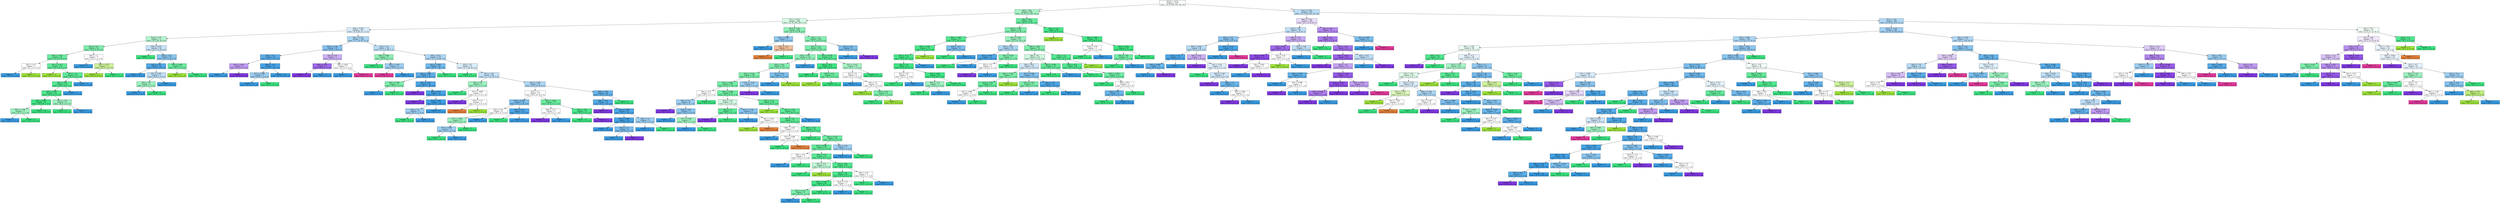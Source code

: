digraph Tree {
node [shape=box, style="filled", color="black"] ;
0 [label="X[10] <= 10.35\nsamples = 1119\nvalue = [8, 36, 468, 446, 145, 16]", fillcolor="#f9fefb"] ;
1 [label="X[6] <= 58.5\nsamples = 604\nvalue = [5, 19, 373, 187, 18, 2]", fillcolor="#a7f3c7"] ;
0 -> 1 [labeldistance=2.5, labelangle=45, headlabel="True"] ;
2 [label="X[1] <= 0.572\nsamples = 386\nvalue = [5, 15, 198, 149, 17, 2]", fillcolor="#d6fae5"] ;
1 -> 2 ;
3 [label="X[9] <= 0.585\nsamples = 217\nvalue = [1, 6, 84, 111, 13, 2]", fillcolor="#d7ebfa"] ;
2 -> 3 ;
4 [label="X[10] <= 9.75\nsamples = 71\nvalue = [0, 5, 42, 24, 0, 0]", fillcolor="#b3f5cf"] ;
3 -> 4 ;
5 [label="X[5] <= 16.0\nsamples = 43\nvalue = [0, 4, 31, 8, 0, 0]", fillcolor="#7deeac"] ;
4 -> 5 ;
6 [label="X[9] <= 0.435\nsamples = 38\nvalue = [0, 2, 30, 6, 0, 0]", fillcolor="#6aeca0"] ;
5 -> 6 ;
7 [label="X[2] <= 0.15\nsamples = 2\nvalue = [0, 1, 0, 1, 0, 0]", fillcolor="#ffffff"] ;
6 -> 7 ;
8 [label="samples = 1\nvalue = [0, 0, 0, 1, 0, 0]", fillcolor="#399de5"] ;
7 -> 8 ;
9 [label="samples = 1\nvalue = [0, 1, 0, 0, 0, 0]", fillcolor="#9de539"] ;
7 -> 9 ;
10 [label="X[1] <= 0.275\nsamples = 36\nvalue = [0, 1, 30, 5, 0, 0]", fillcolor="#5fea99"] ;
6 -> 10 ;
11 [label="samples = 1\nvalue = [0, 1, 0, 0, 0, 0]", fillcolor="#9de539"] ;
10 -> 11 ;
12 [label="X[7] <= 1.0\nsamples = 35\nvalue = [0, 0, 30, 5, 0, 0]", fillcolor="#5ae996"] ;
10 -> 12 ;
13 [label="X[6] <= 55.0\nsamples = 34\nvalue = [0, 0, 30, 4, 0, 0]", fillcolor="#53e892"] ;
12 -> 13 ;
14 [label="X[8] <= 3.365\nsamples = 33\nvalue = [0, 0, 30, 3, 0, 0]", fillcolor="#4de88e"] ;
13 -> 14 ;
15 [label="X[2] <= 0.025\nsamples = 27\nvalue = [0, 0, 26, 1, 0, 0]", fillcolor="#41e686"] ;
14 -> 15 ;
16 [label="X[8] <= 3.345\nsamples = 3\nvalue = [0, 0, 2, 1, 0, 0]", fillcolor="#9cf2c0"] ;
15 -> 16 ;
17 [label="samples = 1\nvalue = [0, 0, 0, 1, 0, 0]", fillcolor="#399de5"] ;
16 -> 17 ;
18 [label="samples = 2\nvalue = [0, 0, 2, 0, 0, 0]", fillcolor="#39e581"] ;
16 -> 18 ;
19 [label="samples = 24\nvalue = [0, 0, 24, 0, 0, 0]", fillcolor="#39e581"] ;
15 -> 19 ;
20 [label="X[3] <= 1.95\nsamples = 6\nvalue = [0, 0, 4, 2, 0, 0]", fillcolor="#9cf2c0"] ;
14 -> 20 ;
21 [label="samples = 4\nvalue = [0, 0, 4, 0, 0, 0]", fillcolor="#39e581"] ;
20 -> 21 ;
22 [label="samples = 2\nvalue = [0, 0, 0, 2, 0, 0]", fillcolor="#399de5"] ;
20 -> 22 ;
23 [label="samples = 1\nvalue = [0, 0, 0, 1, 0, 0]", fillcolor="#399de5"] ;
13 -> 23 ;
24 [label="samples = 1\nvalue = [0, 0, 0, 1, 0, 0]", fillcolor="#399de5"] ;
12 -> 24 ;
25 [label="X[0] <= 7.1\nsamples = 5\nvalue = [0, 2, 1, 2, 0, 0]", fillcolor="#ffffff"] ;
5 -> 25 ;
26 [label="samples = 2\nvalue = [0, 0, 0, 2, 0, 0]", fillcolor="#399de5"] ;
25 -> 26 ;
27 [label="X[9] <= 0.575\nsamples = 3\nvalue = [0, 2, 1, 0, 0, 0]", fillcolor="#cef29c"] ;
25 -> 27 ;
28 [label="samples = 2\nvalue = [0, 2, 0, 0, 0, 0]", fillcolor="#9de539"] ;
27 -> 28 ;
29 [label="samples = 1\nvalue = [0, 0, 1, 0, 0, 0]", fillcolor="#39e581"] ;
27 -> 29 ;
30 [label="X[9] <= 0.475\nsamples = 28\nvalue = [0, 1, 11, 16, 0, 0]", fillcolor="#c5e2f7"] ;
4 -> 30 ;
31 [label="samples = 5\nvalue = [0, 0, 5, 0, 0, 0]", fillcolor="#39e581"] ;
30 -> 31 ;
32 [label="X[5] <= 23.0\nsamples = 23\nvalue = [0, 1, 6, 16, 0, 0]", fillcolor="#8bc5f0"] ;
30 -> 32 ;
33 [label="X[3] <= 2.45\nsamples = 18\nvalue = [0, 0, 2, 16, 0, 0]", fillcolor="#52a9e8"] ;
32 -> 33 ;
34 [label="samples = 13\nvalue = [0, 0, 0, 13, 0, 0]", fillcolor="#399de5"] ;
33 -> 34 ;
35 [label="X[7] <= 0.997\nsamples = 5\nvalue = [0, 0, 2, 3, 0, 0]", fillcolor="#bddef6"] ;
33 -> 35 ;
36 [label="X[5] <= 5.0\nsamples = 3\nvalue = [0, 0, 2, 1, 0, 0]", fillcolor="#9cf2c0"] ;
35 -> 36 ;
37 [label="samples = 1\nvalue = [0, 0, 0, 1, 0, 0]", fillcolor="#399de5"] ;
36 -> 37 ;
38 [label="samples = 2\nvalue = [0, 0, 2, 0, 0, 0]", fillcolor="#39e581"] ;
36 -> 38 ;
39 [label="samples = 2\nvalue = [0, 0, 0, 2, 0, 0]", fillcolor="#399de5"] ;
35 -> 39 ;
40 [label="X[4] <= 0.069\nsamples = 5\nvalue = [0, 1, 4, 0, 0, 0]", fillcolor="#6aeca0"] ;
32 -> 40 ;
41 [label="samples = 1\nvalue = [0, 1, 0, 0, 0, 0]", fillcolor="#9de539"] ;
40 -> 41 ;
42 [label="samples = 4\nvalue = [0, 0, 4, 0, 0, 0]", fillcolor="#39e581"] ;
40 -> 42 ;
43 [label="X[1] <= 0.315\nsamples = 146\nvalue = [1, 1, 42, 87, 13, 2]", fillcolor="#a9d5f4"] ;
3 -> 43 ;
44 [label="X[0] <= 11.65\nsamples = 27\nvalue = [0, 0, 1, 19, 6, 1]", fillcolor="#84c2ef"] ;
43 -> 44 ;
45 [label="X[0] <= 7.8\nsamples = 20\nvalue = [0, 0, 1, 17, 2, 0]", fillcolor="#5aade9"] ;
44 -> 45 ;
46 [label="X[4] <= 0.065\nsamples = 3\nvalue = [0, 0, 0, 1, 2, 0]", fillcolor="#c09cf2"] ;
45 -> 46 ;
47 [label="samples = 1\nvalue = [0, 0, 0, 1, 0, 0]", fillcolor="#399de5"] ;
46 -> 47 ;
48 [label="samples = 2\nvalue = [0, 0, 0, 0, 2, 0]", fillcolor="#8139e5"] ;
46 -> 48 ;
49 [label="X[6] <= 17.5\nsamples = 17\nvalue = [0, 0, 1, 16, 0, 0]", fillcolor="#45a3e7"] ;
45 -> 49 ;
50 [label="X[7] <= 0.998\nsamples = 3\nvalue = [0, 0, 1, 2, 0, 0]", fillcolor="#9ccef2"] ;
49 -> 50 ;
51 [label="samples = 2\nvalue = [0, 0, 0, 2, 0, 0]", fillcolor="#399de5"] ;
50 -> 51 ;
52 [label="samples = 1\nvalue = [0, 0, 1, 0, 0, 0]", fillcolor="#39e581"] ;
50 -> 52 ;
53 [label="samples = 14\nvalue = [0, 0, 0, 14, 0, 0]", fillcolor="#399de5"] ;
49 -> 53 ;
54 [label="X[2] <= 0.63\nsamples = 7\nvalue = [0, 0, 0, 2, 4, 1]", fillcolor="#cdb0f5"] ;
44 -> 54 ;
55 [label="X[5] <= 20.0\nsamples = 5\nvalue = [0, 0, 0, 1, 4, 0]", fillcolor="#a06aec"] ;
54 -> 55 ;
56 [label="samples = 4\nvalue = [0, 0, 0, 0, 4, 0]", fillcolor="#8139e5"] ;
55 -> 56 ;
57 [label="samples = 1\nvalue = [0, 0, 0, 1, 0, 0]", fillcolor="#399de5"] ;
55 -> 57 ;
58 [label="X[9] <= 0.805\nsamples = 2\nvalue = [0, 0, 0, 1, 0, 1]", fillcolor="#ffffff"] ;
54 -> 58 ;
59 [label="samples = 1\nvalue = [0, 0, 0, 1, 0, 0]", fillcolor="#399de5"] ;
58 -> 59 ;
60 [label="samples = 1\nvalue = [0, 0, 0, 0, 0, 1]", fillcolor="#e5399d"] ;
58 -> 60 ;
61 [label="X[5] <= 4.5\nsamples = 119\nvalue = [1, 1, 41, 68, 7, 1]", fillcolor="#baddf6"] ;
43 -> 61 ;
62 [label="X[9] <= 0.885\nsamples = 9\nvalue = [0, 0, 6, 2, 0, 1]", fillcolor="#8ef0b7"] ;
61 -> 62 ;
63 [label="samples = 6\nvalue = [0, 0, 6, 0, 0, 0]", fillcolor="#39e581"] ;
62 -> 63 ;
64 [label="X[8] <= 3.265\nsamples = 3\nvalue = [0, 0, 0, 2, 0, 1]", fillcolor="#9ccef2"] ;
62 -> 64 ;
65 [label="samples = 1\nvalue = [0, 0, 0, 0, 0, 1]", fillcolor="#e5399d"] ;
64 -> 65 ;
66 [label="samples = 2\nvalue = [0, 0, 0, 2, 0, 0]", fillcolor="#399de5"] ;
64 -> 66 ;
67 [label="X[6] <= 28.5\nsamples = 110\nvalue = [1, 1, 35, 66, 7, 0]", fillcolor="#add6f4"] ;
61 -> 67 ;
68 [label="X[1] <= 0.555\nsamples = 39\nvalue = [0, 0, 7, 30, 2, 0]", fillcolor="#71b9ec"] ;
67 -> 68 ;
69 [label="X[8] <= 3.055\nsamples = 36\nvalue = [0, 0, 4, 30, 2, 0]", fillcolor="#5eafea"] ;
68 -> 69 ;
70 [label="X[4] <= 0.065\nsamples = 4\nvalue = [0, 0, 3, 1, 0, 0]", fillcolor="#7beeab"] ;
69 -> 70 ;
71 [label="samples = 1\nvalue = [0, 0, 0, 1, 0, 0]", fillcolor="#399de5"] ;
70 -> 71 ;
72 [label="samples = 3\nvalue = [0, 0, 3, 0, 0, 0]", fillcolor="#39e581"] ;
70 -> 72 ;
73 [label="X[4] <= 0.057\nsamples = 32\nvalue = [0, 0, 1, 29, 2, 0]", fillcolor="#4da7e8"] ;
69 -> 73 ;
74 [label="samples = 1\nvalue = [0, 0, 0, 0, 1, 0]", fillcolor="#8139e5"] ;
73 -> 74 ;
75 [label="X[0] <= 6.35\nsamples = 31\nvalue = [0, 0, 1, 29, 1, 0]", fillcolor="#46a4e7"] ;
73 -> 75 ;
76 [label="samples = 1\nvalue = [0, 0, 0, 0, 1, 0]", fillcolor="#8139e5"] ;
75 -> 76 ;
77 [label="X[1] <= 0.38\nsamples = 30\nvalue = [0, 0, 1, 29, 0, 0]", fillcolor="#40a0e6"] ;
75 -> 77 ;
78 [label="X[5] <= 7.5\nsamples = 3\nvalue = [0, 0, 1, 2, 0, 0]", fillcolor="#9ccef2"] ;
77 -> 78 ;
79 [label="samples = 1\nvalue = [0, 0, 1, 0, 0, 0]", fillcolor="#39e581"] ;
78 -> 79 ;
80 [label="samples = 2\nvalue = [0, 0, 0, 2, 0, 0]", fillcolor="#399de5"] ;
78 -> 80 ;
81 [label="samples = 27\nvalue = [0, 0, 0, 27, 0, 0]", fillcolor="#399de5"] ;
77 -> 81 ;
82 [label="samples = 3\nvalue = [0, 0, 3, 0, 0, 0]", fillcolor="#39e581"] ;
68 -> 82 ;
83 [label="X[5] <= 9.5\nsamples = 71\nvalue = [1, 1, 28, 36, 5, 0]", fillcolor="#daedfa"] ;
67 -> 83 ;
84 [label="samples = 5\nvalue = [0, 0, 5, 0, 0, 0]", fillcolor="#39e581"] ;
83 -> 84 ;
85 [label="X[3] <= 1.65\nsamples = 66\nvalue = [1, 1, 23, 36, 5, 0]", fillcolor="#c3e1f7"] ;
83 -> 85 ;
86 [label="X[2] <= 0.4\nsamples = 7\nvalue = [1, 1, 4, 0, 1, 0]", fillcolor="#9cf2c0"] ;
85 -> 86 ;
87 [label="samples = 4\nvalue = [0, 0, 4, 0, 0, 0]", fillcolor="#39e581"] ;
86 -> 87 ;
88 [label="X[7] <= 0.998\nsamples = 3\nvalue = [1, 1, 0, 0, 1, 0]", fillcolor="#ffffff"] ;
86 -> 88 ;
89 [label="samples = 1\nvalue = [0, 0, 0, 0, 1, 0]", fillcolor="#8139e5"] ;
88 -> 89 ;
90 [label="X[0] <= 11.0\nsamples = 2\nvalue = [1, 1, 0, 0, 0, 0]", fillcolor="#ffffff"] ;
88 -> 90 ;
91 [label="samples = 1\nvalue = [1, 0, 0, 0, 0, 0]", fillcolor="#e58139"] ;
90 -> 91 ;
92 [label="samples = 1\nvalue = [0, 1, 0, 0, 0, 0]", fillcolor="#9de539"] ;
90 -> 92 ;
93 [label="X[9] <= 0.675\nsamples = 59\nvalue = [0, 0, 19, 36, 4, 0]", fillcolor="#abd5f4"] ;
85 -> 93 ;
94 [label="X[2] <= 0.3\nsamples = 34\nvalue = [0, 0, 16, 16, 2, 0]", fillcolor="#ffffff"] ;
93 -> 94 ;
95 [label="X[4] <= 0.078\nsamples = 20\nvalue = [0, 0, 5, 15, 0, 0]", fillcolor="#7bbeee"] ;
94 -> 95 ;
96 [label="X[2] <= 0.24\nsamples = 8\nvalue = [0, 0, 4, 4, 0, 0]", fillcolor="#ffffff"] ;
95 -> 96 ;
97 [label="X[7] <= 0.996\nsamples = 6\nvalue = [0, 0, 4, 2, 0, 0]", fillcolor="#9cf2c0"] ;
96 -> 97 ;
98 [label="X[7] <= 0.996\nsamples = 3\nvalue = [0, 0, 1, 2, 0, 0]", fillcolor="#9ccef2"] ;
97 -> 98 ;
99 [label="samples = 1\nvalue = [0, 0, 1, 0, 0, 0]", fillcolor="#39e581"] ;
98 -> 99 ;
100 [label="samples = 2\nvalue = [0, 0, 0, 2, 0, 0]", fillcolor="#399de5"] ;
98 -> 100 ;
101 [label="samples = 3\nvalue = [0, 0, 3, 0, 0, 0]", fillcolor="#39e581"] ;
97 -> 101 ;
102 [label="samples = 2\nvalue = [0, 0, 0, 2, 0, 0]", fillcolor="#399de5"] ;
96 -> 102 ;
103 [label="X[5] <= 11.0\nsamples = 12\nvalue = [0, 0, 1, 11, 0, 0]", fillcolor="#4ba6e7"] ;
95 -> 103 ;
104 [label="samples = 1\nvalue = [0, 0, 1, 0, 0, 0]", fillcolor="#39e581"] ;
103 -> 104 ;
105 [label="samples = 11\nvalue = [0, 0, 0, 11, 0, 0]", fillcolor="#399de5"] ;
103 -> 105 ;
106 [label="X[9] <= 0.605\nsamples = 14\nvalue = [0, 0, 11, 1, 2, 0]", fillcolor="#6beca0"] ;
94 -> 106 ;
107 [label="X[6] <= 51.5\nsamples = 2\nvalue = [0, 0, 0, 1, 1, 0]", fillcolor="#ffffff"] ;
106 -> 107 ;
108 [label="samples = 1\nvalue = [0, 0, 0, 0, 1, 0]", fillcolor="#8139e5"] ;
107 -> 108 ;
109 [label="samples = 1\nvalue = [0, 0, 0, 1, 0, 0]", fillcolor="#399de5"] ;
107 -> 109 ;
110 [label="X[5] <= 30.0\nsamples = 12\nvalue = [0, 0, 11, 0, 1, 0]", fillcolor="#4be78c"] ;
106 -> 110 ;
111 [label="samples = 11\nvalue = [0, 0, 11, 0, 0, 0]", fillcolor="#39e581"] ;
110 -> 111 ;
112 [label="samples = 1\nvalue = [0, 0, 0, 0, 1, 0]", fillcolor="#8139e5"] ;
110 -> 112 ;
113 [label="X[9] <= 1.09\nsamples = 25\nvalue = [0, 0, 3, 20, 2, 0]", fillcolor="#66b3eb"] ;
93 -> 113 ;
114 [label="X[6] <= 30.5\nsamples = 23\nvalue = [0, 0, 1, 20, 2, 0]", fillcolor="#55abe9"] ;
113 -> 114 ;
115 [label="samples = 1\nvalue = [0, 0, 0, 0, 1, 0]", fillcolor="#8139e5"] ;
114 -> 115 ;
116 [label="X[1] <= 0.505\nsamples = 22\nvalue = [0, 0, 1, 20, 1, 0]", fillcolor="#4ca6e7"] ;
114 -> 116 ;
117 [label="X[4] <= 0.095\nsamples = 19\nvalue = [0, 0, 0, 18, 1, 0]", fillcolor="#44a2e6"] ;
116 -> 117 ;
118 [label="samples = 15\nvalue = [0, 0, 0, 15, 0, 0]", fillcolor="#399de5"] ;
117 -> 118 ;
119 [label="X[3] <= 2.3\nsamples = 4\nvalue = [0, 0, 0, 3, 1, 0]", fillcolor="#7bbeee"] ;
117 -> 119 ;
120 [label="samples = 3\nvalue = [0, 0, 0, 3, 0, 0]", fillcolor="#399de5"] ;
119 -> 120 ;
121 [label="samples = 1\nvalue = [0, 0, 0, 0, 1, 0]", fillcolor="#8139e5"] ;
119 -> 121 ;
122 [label="X[8] <= 3.4\nsamples = 3\nvalue = [0, 0, 1, 2, 0, 0]", fillcolor="#9ccef2"] ;
116 -> 122 ;
123 [label="samples = 2\nvalue = [0, 0, 0, 2, 0, 0]", fillcolor="#399de5"] ;
122 -> 123 ;
124 [label="samples = 1\nvalue = [0, 0, 1, 0, 0, 0]", fillcolor="#39e581"] ;
122 -> 124 ;
125 [label="samples = 2\nvalue = [0, 0, 2, 0, 0, 0]", fillcolor="#39e581"] ;
113 -> 125 ;
126 [label="X[10] <= 9.05\nsamples = 169\nvalue = [4, 9, 114, 38, 4, 0]", fillcolor="#8cf0b6"] ;
2 -> 126 ;
127 [label="X[7] <= 0.999\nsamples = 9\nvalue = [2, 0, 1, 6, 0, 0]", fillcolor="#8ec7f0"] ;
126 -> 127 ;
128 [label="samples = 6\nvalue = [0, 0, 0, 6, 0, 0]", fillcolor="#399de5"] ;
127 -> 128 ;
129 [label="X[5] <= 10.5\nsamples = 3\nvalue = [2, 0, 1, 0, 0, 0]", fillcolor="#f2c09c"] ;
127 -> 129 ;
130 [label="samples = 2\nvalue = [2, 0, 0, 0, 0, 0]", fillcolor="#e58139"] ;
129 -> 130 ;
131 [label="samples = 1\nvalue = [0, 0, 1, 0, 0, 0]", fillcolor="#39e581"] ;
129 -> 131 ;
132 [label="X[7] <= 1.0\nsamples = 160\nvalue = [2, 9, 113, 32, 4, 0]", fillcolor="#82efaf"] ;
126 -> 132 ;
133 [label="X[2] <= 0.19\nsamples = 156\nvalue = [2, 9, 113, 29, 3, 0]", fillcolor="#7ceeac"] ;
132 -> 133 ;
134 [label="X[0] <= 9.05\nsamples = 114\nvalue = [2, 5, 77, 27, 3, 0]", fillcolor="#8df0b7"] ;
133 -> 134 ;
135 [label="X[9] <= 0.81\nsamples = 110\nvalue = [2, 5, 77, 23, 3, 0]", fillcolor="#84efb1"] ;
134 -> 135 ;
136 [label="X[4] <= 0.134\nsamples = 106\nvalue = [2, 4, 77, 20, 3, 0]", fillcolor="#7ceeab"] ;
135 -> 136 ;
137 [label="X[1] <= 0.605\nsamples = 103\nvalue = [2, 4, 77, 18, 2, 0]", fillcolor="#76eda8"] ;
136 -> 137 ;
138 [label="X[5] <= 27.0\nsamples = 11\nvalue = [0, 0, 5, 5, 1, 0]", fillcolor="#ffffff"] ;
137 -> 138 ;
139 [label="X[6] <= 21.0\nsamples = 8\nvalue = [0, 0, 2, 5, 1, 0]", fillcolor="#9ccef2"] ;
138 -> 139 ;
140 [label="samples = 1\nvalue = [0, 0, 0, 0, 1, 0]", fillcolor="#8139e5"] ;
139 -> 140 ;
141 [label="X[10] <= 9.95\nsamples = 7\nvalue = [0, 0, 2, 5, 0, 0]", fillcolor="#88c4ef"] ;
139 -> 141 ;
142 [label="samples = 4\nvalue = [0, 0, 0, 4, 0, 0]", fillcolor="#399de5"] ;
141 -> 142 ;
143 [label="X[7] <= 0.995\nsamples = 3\nvalue = [0, 0, 2, 1, 0, 0]", fillcolor="#9cf2c0"] ;
141 -> 143 ;
144 [label="samples = 1\nvalue = [0, 0, 0, 1, 0, 0]", fillcolor="#399de5"] ;
143 -> 144 ;
145 [label="samples = 2\nvalue = [0, 0, 2, 0, 0, 0]", fillcolor="#39e581"] ;
143 -> 145 ;
146 [label="samples = 3\nvalue = [0, 0, 3, 0, 0, 0]", fillcolor="#39e581"] ;
138 -> 146 ;
147 [label="X[4] <= 0.068\nsamples = 92\nvalue = [2, 4, 72, 13, 1, 0]", fillcolor="#6beca1"] ;
137 -> 147 ;
148 [label="X[3] <= 1.95\nsamples = 13\nvalue = [1, 1, 6, 4, 1, 0]", fillcolor="#d3f9e3"] ;
147 -> 148 ;
149 [label="X[3] <= 1.3\nsamples = 7\nvalue = [0, 0, 6, 0, 1, 0]", fillcolor="#5ae996"] ;
148 -> 149 ;
150 [label="samples = 1\nvalue = [0, 0, 0, 0, 1, 0]", fillcolor="#8139e5"] ;
149 -> 150 ;
151 [label="samples = 6\nvalue = [0, 0, 6, 0, 0, 0]", fillcolor="#39e581"] ;
149 -> 151 ;
152 [label="X[1] <= 0.738\nsamples = 6\nvalue = [1, 1, 0, 4, 0, 0]", fillcolor="#88c4ef"] ;
148 -> 152 ;
153 [label="samples = 4\nvalue = [0, 0, 0, 4, 0, 0]", fillcolor="#399de5"] ;
152 -> 153 ;
154 [label="X[2] <= 0.025\nsamples = 2\nvalue = [1, 1, 0, 0, 0, 0]", fillcolor="#ffffff"] ;
152 -> 154 ;
155 [label="samples = 1\nvalue = [0, 1, 0, 0, 0, 0]", fillcolor="#9de539"] ;
154 -> 155 ;
156 [label="samples = 1\nvalue = [1, 0, 0, 0, 0, 0]", fillcolor="#e58139"] ;
154 -> 156 ;
157 [label="X[0] <= 5.75\nsamples = 79\nvalue = [1, 3, 66, 9, 0, 0]", fillcolor="#5eea98"] ;
147 -> 157 ;
158 [label="samples = 1\nvalue = [0, 1, 0, 0, 0, 0]", fillcolor="#9de539"] ;
157 -> 158 ;
159 [label="X[1] <= 1.037\nsamples = 78\nvalue = [1, 2, 66, 9, 0, 0]", fillcolor="#5bea97"] ;
157 -> 159 ;
160 [label="X[5] <= 3.5\nsamples = 77\nvalue = [1, 2, 66, 8, 0, 0]", fillcolor="#59e995"] ;
159 -> 160 ;
161 [label="X[8] <= 3.375\nsamples = 3\nvalue = [1, 0, 1, 1, 0, 0]", fillcolor="#ffffff"] ;
160 -> 161 ;
162 [label="samples = 1\nvalue = [0, 0, 0, 1, 0, 0]", fillcolor="#399de5"] ;
161 -> 162 ;
163 [label="X[7] <= 0.998\nsamples = 2\nvalue = [1, 0, 1, 0, 0, 0]", fillcolor="#ffffff"] ;
161 -> 163 ;
164 [label="samples = 1\nvalue = [0, 0, 1, 0, 0, 0]", fillcolor="#39e581"] ;
163 -> 164 ;
165 [label="samples = 1\nvalue = [1, 0, 0, 0, 0, 0]", fillcolor="#e58139"] ;
163 -> 165 ;
166 [label="X[0] <= 7.35\nsamples = 74\nvalue = [0, 2, 65, 7, 0, 0]", fillcolor="#54e892"] ;
160 -> 166 ;
167 [label="samples = 32\nvalue = [0, 0, 32, 0, 0, 0]", fillcolor="#39e581"] ;
166 -> 167 ;
168 [label="X[2] <= 0.155\nsamples = 42\nvalue = [0, 2, 33, 7, 0, 0]", fillcolor="#6ceca1"] ;
166 -> 168 ;
169 [label="X[1] <= 0.635\nsamples = 39\nvalue = [0, 2, 32, 5, 0, 0]", fillcolor="#62ea9b"] ;
168 -> 169 ;
170 [label="X[6] <= 37.5\nsamples = 4\nvalue = [0, 0, 2, 2, 0, 0]", fillcolor="#ffffff"] ;
169 -> 170 ;
171 [label="samples = 2\nvalue = [0, 0, 0, 2, 0, 0]", fillcolor="#399de5"] ;
170 -> 171 ;
172 [label="samples = 2\nvalue = [0, 0, 2, 0, 0, 0]", fillcolor="#39e581"] ;
170 -> 172 ;
173 [label="X[9] <= 0.47\nsamples = 35\nvalue = [0, 2, 30, 3, 0, 0]", fillcolor="#58e995"] ;
169 -> 173 ;
174 [label="X[1] <= 0.71\nsamples = 5\nvalue = [0, 2, 3, 0, 0, 0]", fillcolor="#bdf6d5"] ;
173 -> 174 ;
175 [label="samples = 3\nvalue = [0, 0, 3, 0, 0, 0]", fillcolor="#39e581"] ;
174 -> 175 ;
176 [label="samples = 2\nvalue = [0, 2, 0, 0, 0, 0]", fillcolor="#9de539"] ;
174 -> 176 ;
177 [label="X[5] <= 20.5\nsamples = 30\nvalue = [0, 0, 27, 3, 0, 0]", fillcolor="#4fe88f"] ;
173 -> 177 ;
178 [label="X[3] <= 4.8\nsamples = 28\nvalue = [0, 0, 26, 2, 0, 0]", fillcolor="#48e78b"] ;
177 -> 178 ;
179 [label="X[8] <= 3.245\nsamples = 26\nvalue = [0, 0, 25, 1, 0, 0]", fillcolor="#41e686"] ;
178 -> 179 ;
180 [label="X[2] <= 0.115\nsamples = 4\nvalue = [0, 0, 3, 1, 0, 0]", fillcolor="#7beeab"] ;
179 -> 180 ;
181 [label="samples = 1\nvalue = [0, 0, 0, 1, 0, 0]", fillcolor="#399de5"] ;
180 -> 181 ;
182 [label="samples = 3\nvalue = [0, 0, 3, 0, 0, 0]", fillcolor="#39e581"] ;
180 -> 182 ;
183 [label="samples = 22\nvalue = [0, 0, 22, 0, 0, 0]", fillcolor="#39e581"] ;
179 -> 183 ;
184 [label="X[10] <= 9.75\nsamples = 2\nvalue = [0, 0, 1, 1, 0, 0]", fillcolor="#ffffff"] ;
178 -> 184 ;
185 [label="samples = 1\nvalue = [0, 0, 0, 1, 0, 0]", fillcolor="#399de5"] ;
184 -> 185 ;
186 [label="samples = 1\nvalue = [0, 0, 1, 0, 0, 0]", fillcolor="#39e581"] ;
184 -> 186 ;
187 [label="X[8] <= 3.29\nsamples = 2\nvalue = [0, 0, 1, 1, 0, 0]", fillcolor="#ffffff"] ;
177 -> 187 ;
188 [label="samples = 1\nvalue = [0, 0, 1, 0, 0, 0]", fillcolor="#39e581"] ;
187 -> 188 ;
189 [label="samples = 1\nvalue = [0, 0, 0, 1, 0, 0]", fillcolor="#399de5"] ;
187 -> 189 ;
190 [label="X[3] <= 2.55\nsamples = 3\nvalue = [0, 0, 1, 2, 0, 0]", fillcolor="#9ccef2"] ;
168 -> 190 ;
191 [label="samples = 2\nvalue = [0, 0, 0, 2, 0, 0]", fillcolor="#399de5"] ;
190 -> 191 ;
192 [label="samples = 1\nvalue = [0, 0, 1, 0, 0, 0]", fillcolor="#39e581"] ;
190 -> 192 ;
193 [label="samples = 1\nvalue = [0, 0, 0, 1, 0, 0]", fillcolor="#399de5"] ;
159 -> 193 ;
194 [label="X[10] <= 10.25\nsamples = 3\nvalue = [0, 0, 0, 2, 1, 0]", fillcolor="#9ccef2"] ;
136 -> 194 ;
195 [label="samples = 1\nvalue = [0, 0, 0, 0, 1, 0]", fillcolor="#8139e5"] ;
194 -> 195 ;
196 [label="samples = 2\nvalue = [0, 0, 0, 2, 0, 0]", fillcolor="#399de5"] ;
194 -> 196 ;
197 [label="X[1] <= 0.67\nsamples = 4\nvalue = [0, 1, 0, 3, 0, 0]", fillcolor="#7bbeee"] ;
135 -> 197 ;
198 [label="samples = 3\nvalue = [0, 0, 0, 3, 0, 0]", fillcolor="#399de5"] ;
197 -> 198 ;
199 [label="samples = 1\nvalue = [0, 1, 0, 0, 0, 0]", fillcolor="#9de539"] ;
197 -> 199 ;
200 [label="samples = 4\nvalue = [0, 0, 0, 4, 0, 0]", fillcolor="#399de5"] ;
134 -> 200 ;
201 [label="X[2] <= 0.295\nsamples = 42\nvalue = [0, 4, 36, 2, 0, 0]", fillcolor="#58e995"] ;
133 -> 201 ;
202 [label="X[6] <= 42.5\nsamples = 30\nvalue = [0, 1, 29, 0, 0, 0]", fillcolor="#40e685"] ;
201 -> 202 ;
203 [label="samples = 25\nvalue = [0, 0, 25, 0, 0, 0]", fillcolor="#39e581"] ;
202 -> 203 ;
204 [label="X[6] <= 43.5\nsamples = 5\nvalue = [0, 1, 4, 0, 0, 0]", fillcolor="#6aeca0"] ;
202 -> 204 ;
205 [label="samples = 1\nvalue = [0, 1, 0, 0, 0, 0]", fillcolor="#9de539"] ;
204 -> 205 ;
206 [label="samples = 4\nvalue = [0, 0, 4, 0, 0, 0]", fillcolor="#39e581"] ;
204 -> 206 ;
207 [label="X[1] <= 0.632\nsamples = 12\nvalue = [0, 3, 7, 2, 0, 0]", fillcolor="#a7f3c7"] ;
201 -> 207 ;
208 [label="X[3] <= 2.0\nsamples = 8\nvalue = [0, 3, 3, 2, 0, 0]", fillcolor="#ffffff"] ;
207 -> 208 ;
209 [label="samples = 2\nvalue = [0, 0, 0, 2, 0, 0]", fillcolor="#399de5"] ;
208 -> 209 ;
210 [label="X[3] <= 2.2\nsamples = 6\nvalue = [0, 3, 3, 0, 0, 0]", fillcolor="#ffffff"] ;
208 -> 210 ;
211 [label="samples = 2\nvalue = [0, 2, 0, 0, 0, 0]", fillcolor="#9de539"] ;
210 -> 211 ;
212 [label="X[3] <= 2.65\nsamples = 4\nvalue = [0, 1, 3, 0, 0, 0]", fillcolor="#7beeab"] ;
210 -> 212 ;
213 [label="samples = 3\nvalue = [0, 0, 3, 0, 0, 0]", fillcolor="#39e581"] ;
212 -> 213 ;
214 [label="samples = 1\nvalue = [0, 1, 0, 0, 0, 0]", fillcolor="#9de539"] ;
212 -> 214 ;
215 [label="samples = 4\nvalue = [0, 0, 4, 0, 0, 0]", fillcolor="#39e581"] ;
207 -> 215 ;
216 [label="X[3] <= 4.25\nsamples = 4\nvalue = [0, 0, 0, 3, 1, 0]", fillcolor="#7bbeee"] ;
132 -> 216 ;
217 [label="samples = 3\nvalue = [0, 0, 0, 3, 0, 0]", fillcolor="#399de5"] ;
216 -> 217 ;
218 [label="samples = 1\nvalue = [0, 0, 0, 0, 1, 0]", fillcolor="#8139e5"] ;
216 -> 218 ;
219 [label="X[6] <= 98.5\nsamples = 218\nvalue = [0, 4, 175, 38, 1, 0]", fillcolor="#68eb9f"] ;
1 -> 219 ;
220 [label="X[10] <= 9.45\nsamples = 150\nvalue = [0, 3, 111, 35, 1, 0]", fillcolor="#7ceeac"] ;
219 -> 220 ;
221 [label="X[8] <= 3.495\nsamples = 57\nvalue = [0, 1, 50, 6, 0, 0]", fillcolor="#54e992"] ;
220 -> 221 ;
222 [label="X[9] <= 1.655\nsamples = 53\nvalue = [0, 1, 49, 3, 0, 0]", fillcolor="#49e78b"] ;
221 -> 222 ;
223 [label="X[5] <= 51.5\nsamples = 52\nvalue = [0, 0, 49, 3, 0, 0]", fillcolor="#45e789"] ;
222 -> 223 ;
224 [label="X[5] <= 7.0\nsamples = 51\nvalue = [0, 0, 49, 2, 0, 0]", fillcolor="#41e686"] ;
223 -> 224 ;
225 [label="X[3] <= 1.85\nsamples = 2\nvalue = [0, 0, 1, 1, 0, 0]", fillcolor="#ffffff"] ;
224 -> 225 ;
226 [label="samples = 1\nvalue = [0, 0, 1, 0, 0, 0]", fillcolor="#39e581"] ;
225 -> 226 ;
227 [label="samples = 1\nvalue = [0, 0, 0, 1, 0, 0]", fillcolor="#399de5"] ;
225 -> 227 ;
228 [label="X[2] <= 0.09\nsamples = 49\nvalue = [0, 0, 48, 1, 0, 0]", fillcolor="#3de684"] ;
224 -> 228 ;
229 [label="X[6] <= 77.0\nsamples = 3\nvalue = [0, 0, 2, 1, 0, 0]", fillcolor="#9cf2c0"] ;
228 -> 229 ;
230 [label="samples = 2\nvalue = [0, 0, 2, 0, 0, 0]", fillcolor="#39e581"] ;
229 -> 230 ;
231 [label="samples = 1\nvalue = [0, 0, 0, 1, 0, 0]", fillcolor="#399de5"] ;
229 -> 231 ;
232 [label="samples = 46\nvalue = [0, 0, 46, 0, 0, 0]", fillcolor="#39e581"] ;
228 -> 232 ;
233 [label="samples = 1\nvalue = [0, 0, 0, 1, 0, 0]", fillcolor="#399de5"] ;
223 -> 233 ;
234 [label="samples = 1\nvalue = [0, 1, 0, 0, 0, 0]", fillcolor="#9de539"] ;
222 -> 234 ;
235 [label="X[5] <= 13.5\nsamples = 4\nvalue = [0, 0, 1, 3, 0, 0]", fillcolor="#7bbeee"] ;
221 -> 235 ;
236 [label="samples = 1\nvalue = [0, 0, 1, 0, 0, 0]", fillcolor="#39e581"] ;
235 -> 236 ;
237 [label="samples = 3\nvalue = [0, 0, 0, 3, 0, 0]", fillcolor="#399de5"] ;
235 -> 237 ;
238 [label="X[1] <= 0.385\nsamples = 93\nvalue = [0, 2, 61, 29, 1, 0]", fillcolor="#9cf2c0"] ;
220 -> 238 ;
239 [label="X[0] <= 8.45\nsamples = 18\nvalue = [0, 0, 6, 11, 1, 0]", fillcolor="#acd6f4"] ;
238 -> 239 ;
240 [label="X[4] <= 0.067\nsamples = 11\nvalue = [0, 0, 1, 10, 0, 0]", fillcolor="#4da7e8"] ;
239 -> 240 ;
241 [label="samples = 1\nvalue = [0, 0, 1, 0, 0, 0]", fillcolor="#39e581"] ;
240 -> 241 ;
242 [label="samples = 10\nvalue = [0, 0, 0, 10, 0, 0]", fillcolor="#399de5"] ;
240 -> 242 ;
243 [label="X[4] <= 0.079\nsamples = 7\nvalue = [0, 0, 5, 1, 1, 0]", fillcolor="#7beeab"] ;
239 -> 243 ;
244 [label="X[3] <= 2.6\nsamples = 2\nvalue = [0, 0, 0, 1, 1, 0]", fillcolor="#ffffff"] ;
243 -> 244 ;
245 [label="samples = 1\nvalue = [0, 0, 0, 0, 1, 0]", fillcolor="#8139e5"] ;
244 -> 245 ;
246 [label="samples = 1\nvalue = [0, 0, 0, 1, 0, 0]", fillcolor="#399de5"] ;
244 -> 246 ;
247 [label="samples = 5\nvalue = [0, 0, 5, 0, 0, 0]", fillcolor="#39e581"] ;
243 -> 247 ;
248 [label="X[8] <= 3.295\nsamples = 75\nvalue = [0, 2, 55, 18, 0, 0]", fillcolor="#7eeead"] ;
238 -> 248 ;
249 [label="X[0] <= 9.0\nsamples = 34\nvalue = [0, 1, 19, 14, 0, 0]", fillcolor="#cef8e0"] ;
248 -> 249 ;
250 [label="X[6] <= 66.5\nsamples = 22\nvalue = [0, 1, 9, 12, 0, 0]", fillcolor="#d1e8f9"] ;
249 -> 250 ;
251 [label="X[8] <= 3.285\nsamples = 7\nvalue = [0, 1, 5, 1, 0, 0]", fillcolor="#7beeab"] ;
250 -> 251 ;
252 [label="X[10] <= 9.55\nsamples = 6\nvalue = [0, 0, 5, 1, 0, 0]", fillcolor="#61ea9a"] ;
251 -> 252 ;
253 [label="X[7] <= 0.996\nsamples = 2\nvalue = [0, 0, 1, 1, 0, 0]", fillcolor="#ffffff"] ;
252 -> 253 ;
254 [label="samples = 1\nvalue = [0, 0, 0, 1, 0, 0]", fillcolor="#399de5"] ;
253 -> 254 ;
255 [label="samples = 1\nvalue = [0, 0, 1, 0, 0, 0]", fillcolor="#39e581"] ;
253 -> 255 ;
256 [label="samples = 4\nvalue = [0, 0, 4, 0, 0, 0]", fillcolor="#39e581"] ;
252 -> 256 ;
257 [label="samples = 1\nvalue = [0, 1, 0, 0, 0, 0]", fillcolor="#9de539"] ;
251 -> 257 ;
258 [label="X[7] <= 0.996\nsamples = 15\nvalue = [0, 0, 4, 11, 0, 0]", fillcolor="#81c1ee"] ;
250 -> 258 ;
259 [label="X[4] <= 0.105\nsamples = 4\nvalue = [0, 0, 3, 1, 0, 0]", fillcolor="#7beeab"] ;
258 -> 259 ;
260 [label="samples = 3\nvalue = [0, 0, 3, 0, 0, 0]", fillcolor="#39e581"] ;
259 -> 260 ;
261 [label="samples = 1\nvalue = [0, 0, 0, 1, 0, 0]", fillcolor="#399de5"] ;
259 -> 261 ;
262 [label="X[2] <= 0.18\nsamples = 11\nvalue = [0, 0, 1, 10, 0, 0]", fillcolor="#4da7e8"] ;
258 -> 262 ;
263 [label="samples = 1\nvalue = [0, 0, 1, 0, 0, 0]", fillcolor="#39e581"] ;
262 -> 263 ;
264 [label="samples = 10\nvalue = [0, 0, 0, 10, 0, 0]", fillcolor="#399de5"] ;
262 -> 264 ;
265 [label="X[2] <= 0.395\nsamples = 12\nvalue = [0, 0, 10, 2, 0, 0]", fillcolor="#61ea9a"] ;
249 -> 265 ;
266 [label="samples = 10\nvalue = [0, 0, 10, 0, 0, 0]", fillcolor="#39e581"] ;
265 -> 266 ;
267 [label="samples = 2\nvalue = [0, 0, 0, 2, 0, 0]", fillcolor="#399de5"] ;
265 -> 267 ;
268 [label="X[7] <= 1.0\nsamples = 41\nvalue = [0, 1, 36, 4, 0, 0]", fillcolor="#54e992"] ;
248 -> 268 ;
269 [label="X[6] <= 85.5\nsamples = 40\nvalue = [0, 0, 36, 4, 0, 0]", fillcolor="#4fe88f"] ;
268 -> 269 ;
270 [label="samples = 21\nvalue = [0, 0, 21, 0, 0, 0]", fillcolor="#39e581"] ;
269 -> 270 ;
271 [label="X[9] <= 0.575\nsamples = 19\nvalue = [0, 0, 15, 4, 0, 0]", fillcolor="#6eeca3"] ;
269 -> 271 ;
272 [label="samples = 11\nvalue = [0, 0, 11, 0, 0, 0]", fillcolor="#39e581"] ;
271 -> 272 ;
273 [label="X[6] <= 90.0\nsamples = 8\nvalue = [0, 0, 4, 4, 0, 0]", fillcolor="#ffffff"] ;
271 -> 273 ;
274 [label="X[5] <= 13.0\nsamples = 5\nvalue = [0, 0, 1, 4, 0, 0]", fillcolor="#6ab6ec"] ;
273 -> 274 ;
275 [label="samples = 1\nvalue = [0, 0, 1, 0, 0, 0]", fillcolor="#39e581"] ;
274 -> 275 ;
276 [label="samples = 4\nvalue = [0, 0, 0, 4, 0, 0]", fillcolor="#399de5"] ;
274 -> 276 ;
277 [label="samples = 3\nvalue = [0, 0, 3, 0, 0, 0]", fillcolor="#39e581"] ;
273 -> 277 ;
278 [label="samples = 1\nvalue = [0, 1, 0, 0, 0, 0]", fillcolor="#9de539"] ;
268 -> 278 ;
279 [label="X[3] <= 1.55\nsamples = 68\nvalue = [0, 1, 64, 3, 0, 0]", fillcolor="#45e789"] ;
219 -> 279 ;
280 [label="samples = 1\nvalue = [0, 1, 0, 0, 0, 0]", fillcolor="#9de539"] ;
279 -> 280 ;
281 [label="X[8] <= 2.935\nsamples = 67\nvalue = [0, 0, 64, 3, 0, 0]", fillcolor="#42e687"] ;
279 -> 281 ;
282 [label="X[10] <= 9.85\nsamples = 2\nvalue = [0, 0, 1, 1, 0, 0]", fillcolor="#ffffff"] ;
281 -> 282 ;
283 [label="samples = 1\nvalue = [0, 0, 1, 0, 0, 0]", fillcolor="#39e581"] ;
282 -> 283 ;
284 [label="samples = 1\nvalue = [0, 0, 0, 1, 0, 0]", fillcolor="#399de5"] ;
282 -> 284 ;
285 [label="X[4] <= 0.072\nsamples = 65\nvalue = [0, 0, 63, 2, 0, 0]", fillcolor="#3fe685"] ;
281 -> 285 ;
286 [label="X[0] <= 7.85\nsamples = 9\nvalue = [0, 0, 7, 2, 0, 0]", fillcolor="#72eca5"] ;
285 -> 286 ;
287 [label="samples = 7\nvalue = [0, 0, 7, 0, 0, 0]", fillcolor="#39e581"] ;
286 -> 287 ;
288 [label="samples = 2\nvalue = [0, 0, 0, 2, 0, 0]", fillcolor="#399de5"] ;
286 -> 288 ;
289 [label="samples = 56\nvalue = [0, 0, 56, 0, 0, 0]", fillcolor="#39e581"] ;
285 -> 289 ;
290 [label="X[1] <= 0.335\nsamples = 515\nvalue = [3, 17, 95, 259, 127, 14]", fillcolor="#bcdef6"] ;
0 -> 290 [labeldistance=2.5, labelangle=-45, headlabel="False"] ;
291 [label="X[9] <= 0.735\nsamples = 109\nvalue = [0, 1, 6, 44, 55, 3]", fillcolor="#eaddfb"] ;
290 -> 291 ;
292 [label="X[3] <= 2.35\nsamples = 58\nvalue = [0, 1, 4, 32, 20, 1]", fillcolor="#c0e0f7"] ;
291 -> 292 ;
293 [label="X[5] <= 17.5\nsamples = 39\nvalue = [0, 0, 2, 27, 9, 1]", fillcolor="#88c4ef"] ;
292 -> 293 ;
294 [label="X[9] <= 0.565\nsamples = 26\nvalue = [0, 0, 2, 15, 9, 0]", fillcolor="#b9dcf6"] ;
293 -> 294 ;
295 [label="X[3] <= 1.75\nsamples = 12\nvalue = [0, 0, 0, 11, 1, 0]", fillcolor="#4ba6e7"] ;
294 -> 295 ;
296 [label="X[4] <= 0.065\nsamples = 5\nvalue = [0, 0, 0, 4, 1, 0]", fillcolor="#6ab6ec"] ;
295 -> 296 ;
297 [label="samples = 4\nvalue = [0, 0, 0, 4, 0, 0]", fillcolor="#399de5"] ;
296 -> 297 ;
298 [label="samples = 1\nvalue = [0, 0, 0, 0, 1, 0]", fillcolor="#8139e5"] ;
296 -> 298 ;
299 [label="samples = 7\nvalue = [0, 0, 0, 7, 0, 0]", fillcolor="#399de5"] ;
295 -> 299 ;
300 [label="X[9] <= 0.65\nsamples = 14\nvalue = [0, 0, 2, 4, 8, 0]", fillcolor="#cdb0f5"] ;
294 -> 300 ;
301 [label="samples = 5\nvalue = [0, 0, 0, 0, 5, 0]", fillcolor="#8139e5"] ;
300 -> 301 ;
302 [label="X[1] <= 0.24\nsamples = 9\nvalue = [0, 0, 2, 4, 3, 0]", fillcolor="#deeffb"] ;
300 -> 302 ;
303 [label="samples = 2\nvalue = [0, 0, 2, 0, 0, 0]", fillcolor="#39e581"] ;
302 -> 303 ;
304 [label="X[8] <= 3.185\nsamples = 7\nvalue = [0, 0, 0, 4, 3, 0]", fillcolor="#cee6f8"] ;
302 -> 304 ;
305 [label="samples = 2\nvalue = [0, 0, 0, 0, 2, 0]", fillcolor="#8139e5"] ;
304 -> 305 ;
306 [label="X[8] <= 3.3\nsamples = 5\nvalue = [0, 0, 0, 4, 1, 0]", fillcolor="#6ab6ec"] ;
304 -> 306 ;
307 [label="samples = 3\nvalue = [0, 0, 0, 3, 0, 0]", fillcolor="#399de5"] ;
306 -> 307 ;
308 [label="X[4] <= 0.066\nsamples = 2\nvalue = [0, 0, 0, 1, 1, 0]", fillcolor="#ffffff"] ;
306 -> 308 ;
309 [label="samples = 1\nvalue = [0, 0, 0, 0, 1, 0]", fillcolor="#8139e5"] ;
308 -> 309 ;
310 [label="samples = 1\nvalue = [0, 0, 0, 1, 0, 0]", fillcolor="#399de5"] ;
308 -> 310 ;
311 [label="X[5] <= 41.25\nsamples = 13\nvalue = [0, 0, 0, 12, 0, 1]", fillcolor="#49a5e7"] ;
293 -> 311 ;
312 [label="samples = 12\nvalue = [0, 0, 0, 12, 0, 0]", fillcolor="#399de5"] ;
311 -> 312 ;
313 [label="samples = 1\nvalue = [0, 0, 0, 0, 0, 1]", fillcolor="#e5399d"] ;
311 -> 313 ;
314 [label="X[8] <= 3.34\nsamples = 19\nvalue = [0, 1, 2, 5, 11, 0]", fillcolor="#c9aaf4"] ;
292 -> 314 ;
315 [label="X[3] <= 8.65\nsamples = 14\nvalue = [0, 1, 0, 2, 11, 0]", fillcolor="#a06bec"] ;
314 -> 315 ;
316 [label="X[7] <= 0.997\nsamples = 12\nvalue = [0, 0, 0, 1, 11, 0]", fillcolor="#8c4be7"] ;
315 -> 316 ;
317 [label="samples = 10\nvalue = [0, 0, 0, 0, 10, 0]", fillcolor="#8139e5"] ;
316 -> 317 ;
318 [label="X[4] <= 0.082\nsamples = 2\nvalue = [0, 0, 0, 1, 1, 0]", fillcolor="#ffffff"] ;
316 -> 318 ;
319 [label="samples = 1\nvalue = [0, 0, 0, 1, 0, 0]", fillcolor="#399de5"] ;
318 -> 319 ;
320 [label="samples = 1\nvalue = [0, 0, 0, 0, 1, 0]", fillcolor="#8139e5"] ;
318 -> 320 ;
321 [label="X[2] <= 0.39\nsamples = 2\nvalue = [0, 1, 0, 1, 0, 0]", fillcolor="#ffffff"] ;
315 -> 321 ;
322 [label="samples = 1\nvalue = [0, 1, 0, 0, 0, 0]", fillcolor="#9de539"] ;
321 -> 322 ;
323 [label="samples = 1\nvalue = [0, 0, 0, 1, 0, 0]", fillcolor="#399de5"] ;
321 -> 323 ;
324 [label="X[0] <= 7.65\nsamples = 5\nvalue = [0, 0, 2, 3, 0, 0]", fillcolor="#bddef6"] ;
314 -> 324 ;
325 [label="samples = 3\nvalue = [0, 0, 0, 3, 0, 0]", fillcolor="#399de5"] ;
324 -> 325 ;
326 [label="samples = 2\nvalue = [0, 0, 2, 0, 0, 0]", fillcolor="#39e581"] ;
324 -> 326 ;
327 [label="X[3] <= 2.95\nsamples = 51\nvalue = [0, 0, 2, 12, 35, 2]", fillcolor="#b58af0"] ;
291 -> 327 ;
328 [label="X[0] <= 6.4\nsamples = 47\nvalue = [0, 0, 2, 9, 35, 1]", fillcolor="#a978ed"] ;
327 -> 328 ;
329 [label="samples = 2\nvalue = [0, 0, 2, 0, 0, 0]", fillcolor="#39e581"] ;
328 -> 329 ;
330 [label="X[6] <= 50.0\nsamples = 45\nvalue = [0, 0, 0, 9, 35, 1]", fillcolor="#a470ec"] ;
328 -> 330 ;
331 [label="X[2] <= 0.455\nsamples = 40\nvalue = [0, 0, 0, 6, 33, 1]", fillcolor="#9b62ea"] ;
330 -> 331 ;
332 [label="samples = 21\nvalue = [0, 0, 0, 0, 21, 0]", fillcolor="#8139e5"] ;
331 -> 332 ;
333 [label="X[3] <= 2.0\nsamples = 19\nvalue = [0, 0, 0, 6, 12, 1]", fillcolor="#c5a4f3"] ;
331 -> 333 ;
334 [label="X[9] <= 0.945\nsamples = 6\nvalue = [0, 0, 0, 5, 1, 0]", fillcolor="#61b1ea"] ;
333 -> 334 ;
335 [label="samples = 4\nvalue = [0, 0, 0, 4, 0, 0]", fillcolor="#399de5"] ;
334 -> 335 ;
336 [label="X[7] <= 0.998\nsamples = 2\nvalue = [0, 0, 0, 1, 1, 0]", fillcolor="#ffffff"] ;
334 -> 336 ;
337 [label="samples = 1\nvalue = [0, 0, 0, 0, 1, 0]", fillcolor="#8139e5"] ;
336 -> 337 ;
338 [label="samples = 1\nvalue = [0, 0, 0, 1, 0, 0]", fillcolor="#399de5"] ;
336 -> 338 ;
339 [label="X[10] <= 11.45\nsamples = 13\nvalue = [0, 0, 0, 1, 11, 1]", fillcolor="#965ae9"] ;
333 -> 339 ;
340 [label="X[10] <= 10.75\nsamples = 10\nvalue = [0, 0, 0, 1, 9, 0]", fillcolor="#8f4fe8"] ;
339 -> 340 ;
341 [label="X[7] <= 0.999\nsamples = 4\nvalue = [0, 0, 0, 1, 3, 0]", fillcolor="#ab7bee"] ;
340 -> 341 ;
342 [label="samples = 3\nvalue = [0, 0, 0, 0, 3, 0]", fillcolor="#8139e5"] ;
341 -> 342 ;
343 [label="samples = 1\nvalue = [0, 0, 0, 1, 0, 0]", fillcolor="#399de5"] ;
341 -> 343 ;
344 [label="samples = 6\nvalue = [0, 0, 0, 0, 6, 0]", fillcolor="#8139e5"] ;
340 -> 344 ;
345 [label="X[2] <= 0.545\nsamples = 3\nvalue = [0, 0, 0, 0, 2, 1]", fillcolor="#c09cf2"] ;
339 -> 345 ;
346 [label="samples = 2\nvalue = [0, 0, 0, 0, 2, 0]", fillcolor="#8139e5"] ;
345 -> 346 ;
347 [label="samples = 1\nvalue = [0, 0, 0, 0, 0, 1]", fillcolor="#e5399d"] ;
345 -> 347 ;
348 [label="X[5] <= 34.5\nsamples = 5\nvalue = [0, 0, 0, 3, 2, 0]", fillcolor="#bddef6"] ;
330 -> 348 ;
349 [label="samples = 3\nvalue = [0, 0, 0, 3, 0, 0]", fillcolor="#399de5"] ;
348 -> 349 ;
350 [label="samples = 2\nvalue = [0, 0, 0, 0, 2, 0]", fillcolor="#8139e5"] ;
348 -> 350 ;
351 [label="X[7] <= 0.998\nsamples = 4\nvalue = [0, 0, 0, 3, 0, 1]", fillcolor="#7bbeee"] ;
327 -> 351 ;
352 [label="samples = 3\nvalue = [0, 0, 0, 3, 0, 0]", fillcolor="#399de5"] ;
351 -> 352 ;
353 [label="samples = 1\nvalue = [0, 0, 0, 0, 0, 1]", fillcolor="#e5399d"] ;
351 -> 353 ;
354 [label="X[3] <= 3.35\nsamples = 406\nvalue = [3, 16, 89, 215, 72, 11]", fillcolor="#b0d8f5"] ;
290 -> 354 ;
355 [label="X[10] <= 11.45\nsamples = 349\nvalue = [1, 10, 70, 203, 56, 9]", fillcolor="#a1d0f3"] ;
354 -> 355 ;
356 [label="X[9] <= 0.585\nsamples = 236\nvalue = [1, 9, 63, 137, 22, 4]", fillcolor="#aad5f4"] ;
355 -> 356 ;
357 [label="X[8] <= 3.205\nsamples = 68\nvalue = [1, 6, 31, 27, 3, 0]", fillcolor="#ecfcf3"] ;
356 -> 357 ;
358 [label="X[6] <= 9.0\nsamples = 10\nvalue = [0, 0, 9, 0, 1, 0]", fillcolor="#4fe88f"] ;
357 -> 358 ;
359 [label="samples = 1\nvalue = [0, 0, 0, 0, 1, 0]", fillcolor="#8139e5"] ;
358 -> 359 ;
360 [label="samples = 9\nvalue = [0, 0, 9, 0, 0, 0]", fillcolor="#39e581"] ;
358 -> 360 ;
361 [label="X[5] <= 11.5\nsamples = 58\nvalue = [1, 6, 22, 27, 2, 0]", fillcolor="#e4f1fb"] ;
357 -> 361 ;
362 [label="X[3] <= 2.35\nsamples = 26\nvalue = [1, 3, 15, 6, 1, 0]", fillcolor="#a6f3c6"] ;
361 -> 362 ;
363 [label="X[0] <= 6.55\nsamples = 18\nvalue = [1, 2, 8, 6, 1, 0]", fillcolor="#defbea"] ;
362 -> 363 ;
364 [label="samples = 4\nvalue = [0, 0, 4, 0, 0, 0]", fillcolor="#39e581"] ;
363 -> 364 ;
365 [label="X[2] <= 0.025\nsamples = 14\nvalue = [1, 2, 4, 6, 1, 0]", fillcolor="#d7ebfa"] ;
363 -> 365 ;
366 [label="X[4] <= 0.076\nsamples = 4\nvalue = [1, 2, 1, 0, 0, 0]", fillcolor="#def6bd"] ;
365 -> 366 ;
367 [label="samples = 2\nvalue = [0, 2, 0, 0, 0, 0]", fillcolor="#9de539"] ;
366 -> 367 ;
368 [label="X[1] <= 1.455\nsamples = 2\nvalue = [1, 0, 1, 0, 0, 0]", fillcolor="#ffffff"] ;
366 -> 368 ;
369 [label="samples = 1\nvalue = [0, 0, 1, 0, 0, 0]", fillcolor="#39e581"] ;
368 -> 369 ;
370 [label="samples = 1\nvalue = [1, 0, 0, 0, 0, 0]", fillcolor="#e58139"] ;
368 -> 370 ;
371 [label="X[9] <= 0.545\nsamples = 10\nvalue = [0, 0, 3, 6, 1, 0]", fillcolor="#aad5f4"] ;
365 -> 371 ;
372 [label="X[2] <= 0.225\nsamples = 2\nvalue = [0, 0, 1, 0, 1, 0]", fillcolor="#ffffff"] ;
371 -> 372 ;
373 [label="samples = 1\nvalue = [0, 0, 1, 0, 0, 0]", fillcolor="#39e581"] ;
372 -> 373 ;
374 [label="samples = 1\nvalue = [0, 0, 0, 0, 1, 0]", fillcolor="#8139e5"] ;
372 -> 374 ;
375 [label="X[7] <= 0.996\nsamples = 8\nvalue = [0, 0, 2, 6, 0, 0]", fillcolor="#7bbeee"] ;
371 -> 375 ;
376 [label="samples = 5\nvalue = [0, 0, 0, 5, 0, 0]", fillcolor="#399de5"] ;
375 -> 376 ;
377 [label="X[7] <= 0.998\nsamples = 3\nvalue = [0, 0, 2, 1, 0, 0]", fillcolor="#9cf2c0"] ;
375 -> 377 ;
378 [label="samples = 2\nvalue = [0, 0, 2, 0, 0, 0]", fillcolor="#39e581"] ;
377 -> 378 ;
379 [label="samples = 1\nvalue = [0, 0, 0, 1, 0, 0]", fillcolor="#399de5"] ;
377 -> 379 ;
380 [label="X[6] <= 11.0\nsamples = 8\nvalue = [0, 1, 7, 0, 0, 0]", fillcolor="#55e993"] ;
362 -> 380 ;
381 [label="samples = 1\nvalue = [0, 1, 0, 0, 0, 0]", fillcolor="#9de539"] ;
380 -> 381 ;
382 [label="samples = 7\nvalue = [0, 0, 7, 0, 0, 0]", fillcolor="#39e581"] ;
380 -> 382 ;
383 [label="X[3] <= 2.7\nsamples = 32\nvalue = [0, 3, 7, 21, 1, 0]", fillcolor="#90c8f0"] ;
361 -> 383 ;
384 [label="X[1] <= 1.01\nsamples = 27\nvalue = [0, 3, 3, 20, 1, 0]", fillcolor="#73baed"] ;
383 -> 384 ;
385 [label="X[6] <= 18.5\nsamples = 24\nvalue = [0, 1, 2, 20, 1, 0]", fillcolor="#5dafea"] ;
384 -> 385 ;
386 [label="samples = 1\nvalue = [0, 0, 0, 0, 1, 0]", fillcolor="#8139e5"] ;
385 -> 386 ;
387 [label="X[2] <= 0.075\nsamples = 23\nvalue = [0, 1, 2, 20, 0, 0]", fillcolor="#55abe9"] ;
385 -> 387 ;
388 [label="samples = 13\nvalue = [0, 0, 0, 13, 0, 0]", fillcolor="#399de5"] ;
387 -> 388 ;
389 [label="X[5] <= 30.5\nsamples = 10\nvalue = [0, 1, 2, 7, 0, 0]", fillcolor="#83c2ef"] ;
387 -> 389 ;
390 [label="X[10] <= 10.45\nsamples = 9\nvalue = [0, 1, 1, 7, 0, 0]", fillcolor="#6ab6ec"] ;
389 -> 390 ;
391 [label="X[1] <= 0.537\nsamples = 2\nvalue = [0, 1, 0, 1, 0, 0]", fillcolor="#ffffff"] ;
390 -> 391 ;
392 [label="samples = 1\nvalue = [0, 0, 0, 1, 0, 0]", fillcolor="#399de5"] ;
391 -> 392 ;
393 [label="samples = 1\nvalue = [0, 1, 0, 0, 0, 0]", fillcolor="#9de539"] ;
391 -> 393 ;
394 [label="X[4] <= 0.072\nsamples = 7\nvalue = [0, 0, 1, 6, 0, 0]", fillcolor="#5aade9"] ;
390 -> 394 ;
395 [label="X[4] <= 0.058\nsamples = 2\nvalue = [0, 0, 1, 1, 0, 0]", fillcolor="#ffffff"] ;
394 -> 395 ;
396 [label="samples = 1\nvalue = [0, 0, 0, 1, 0, 0]", fillcolor="#399de5"] ;
395 -> 396 ;
397 [label="samples = 1\nvalue = [0, 0, 1, 0, 0, 0]", fillcolor="#39e581"] ;
395 -> 397 ;
398 [label="samples = 5\nvalue = [0, 0, 0, 5, 0, 0]", fillcolor="#399de5"] ;
394 -> 398 ;
399 [label="samples = 1\nvalue = [0, 0, 1, 0, 0, 0]", fillcolor="#39e581"] ;
389 -> 399 ;
400 [label="X[6] <= 36.5\nsamples = 3\nvalue = [0, 2, 1, 0, 0, 0]", fillcolor="#cef29c"] ;
384 -> 400 ;
401 [label="samples = 2\nvalue = [0, 2, 0, 0, 0, 0]", fillcolor="#9de539"] ;
400 -> 401 ;
402 [label="samples = 1\nvalue = [0, 0, 1, 0, 0, 0]", fillcolor="#39e581"] ;
400 -> 402 ;
403 [label="X[6] <= 42.0\nsamples = 5\nvalue = [0, 0, 4, 1, 0, 0]", fillcolor="#6aeca0"] ;
383 -> 403 ;
404 [label="samples = 4\nvalue = [0, 0, 4, 0, 0, 0]", fillcolor="#39e581"] ;
403 -> 404 ;
405 [label="samples = 1\nvalue = [0, 0, 0, 1, 0, 0]", fillcolor="#399de5"] ;
403 -> 405 ;
406 [label="X[6] <= 105.5\nsamples = 168\nvalue = [0, 3, 32, 110, 19, 4]", fillcolor="#8dc7f0"] ;
356 -> 406 ;
407 [label="X[8] <= 3.485\nsamples = 164\nvalue = [0, 3, 28, 110, 19, 4]", fillcolor="#88c4ef"] ;
406 -> 407 ;
408 [label="X[1] <= 0.375\nsamples = 138\nvalue = [0, 1, 16, 99, 18, 4]", fillcolor="#79bded"] ;
407 -> 408 ;
409 [label="X[7] <= 0.995\nsamples = 25\nvalue = [0, 0, 1, 12, 9, 3]", fillcolor="#daedfa"] ;
408 -> 409 ;
410 [label="X[2] <= 0.31\nsamples = 7\nvalue = [0, 0, 0, 0, 6, 1]", fillcolor="#965ae9"] ;
409 -> 410 ;
411 [label="samples = 1\nvalue = [0, 0, 0, 0, 0, 1]", fillcolor="#e5399d"] ;
410 -> 411 ;
412 [label="samples = 6\nvalue = [0, 0, 0, 0, 6, 0]", fillcolor="#8139e5"] ;
410 -> 412 ;
413 [label="X[8] <= 3.265\nsamples = 18\nvalue = [0, 0, 1, 12, 3, 2]", fillcolor="#88c4ef"] ;
409 -> 413 ;
414 [label="X[9] <= 0.66\nsamples = 7\nvalue = [0, 0, 0, 2, 3, 2]", fillcolor="#e6d7fa"] ;
413 -> 414 ;
415 [label="samples = 2\nvalue = [0, 0, 0, 0, 0, 2]", fillcolor="#e5399d"] ;
414 -> 415 ;
416 [label="X[10] <= 10.55\nsamples = 5\nvalue = [0, 0, 0, 2, 3, 0]", fillcolor="#d5bdf6"] ;
414 -> 416 ;
417 [label="samples = 2\nvalue = [0, 0, 0, 2, 0, 0]", fillcolor="#399de5"] ;
416 -> 417 ;
418 [label="samples = 3\nvalue = [0, 0, 0, 0, 3, 0]", fillcolor="#8139e5"] ;
416 -> 418 ;
419 [label="X[0] <= 7.65\nsamples = 11\nvalue = [0, 0, 1, 10, 0, 0]", fillcolor="#4da7e8"] ;
413 -> 419 ;
420 [label="samples = 1\nvalue = [0, 0, 1, 0, 0, 0]", fillcolor="#39e581"] ;
419 -> 420 ;
421 [label="samples = 10\nvalue = [0, 0, 0, 10, 0, 0]", fillcolor="#399de5"] ;
419 -> 421 ;
422 [label="X[4] <= 0.098\nsamples = 113\nvalue = [0, 1, 15, 87, 9, 1]", fillcolor="#6eb7ec"] ;
408 -> 422 ;
423 [label="X[9] <= 0.855\nsamples = 99\nvalue = [0, 1, 9, 80, 8, 1]", fillcolor="#63b2ea"] ;
422 -> 423 ;
424 [label="X[6] <= 8.5\nsamples = 88\nvalue = [0, 1, 8, 74, 4, 1]", fillcolor="#5caeea"] ;
423 -> 424 ;
425 [label="samples = 1\nvalue = [0, 0, 1, 0, 0, 0]", fillcolor="#39e581"] ;
424 -> 425 ;
426 [label="X[5] <= 43.5\nsamples = 87\nvalue = [0, 1, 7, 74, 4, 1]", fillcolor="#59ade9"] ;
424 -> 426 ;
427 [label="X[4] <= 0.057\nsamples = 86\nvalue = [0, 1, 6, 74, 4, 1]", fillcolor="#57ace9"] ;
426 -> 427 ;
428 [label="X[4] <= 0.052\nsamples = 6\nvalue = [0, 0, 2, 3, 0, 1]", fillcolor="#cee6f8"] ;
427 -> 428 ;
429 [label="samples = 3\nvalue = [0, 0, 0, 3, 0, 0]", fillcolor="#399de5"] ;
428 -> 429 ;
430 [label="X[7] <= 0.995\nsamples = 3\nvalue = [0, 0, 2, 0, 0, 1]", fillcolor="#9cf2c0"] ;
428 -> 430 ;
431 [label="samples = 1\nvalue = [0, 0, 0, 0, 0, 1]", fillcolor="#e5399d"] ;
430 -> 431 ;
432 [label="samples = 2\nvalue = [0, 0, 2, 0, 0, 0]", fillcolor="#39e581"] ;
430 -> 432 ;
433 [label="X[3] <= 1.55\nsamples = 80\nvalue = [0, 1, 4, 71, 4, 0]", fillcolor="#50a9e8"] ;
427 -> 433 ;
434 [label="samples = 1\nvalue = [0, 1, 0, 0, 0, 0]", fillcolor="#9de539"] ;
433 -> 434 ;
435 [label="X[8] <= 3.435\nsamples = 79\nvalue = [0, 0, 4, 71, 4, 0]", fillcolor="#4ea7e8"] ;
433 -> 435 ;
436 [label="X[3] <= 2.75\nsamples = 77\nvalue = [0, 0, 4, 70, 3, 0]", fillcolor="#4ca6e7"] ;
435 -> 436 ;
437 [label="X[1] <= 0.695\nsamples = 67\nvalue = [0, 0, 3, 63, 1, 0]", fillcolor="#45a3e7"] ;
436 -> 437 ;
438 [label="X[6] <= 74.5\nsamples = 60\nvalue = [0, 0, 1, 58, 1, 0]", fillcolor="#40a0e6"] ;
437 -> 438 ;
439 [label="X[8] <= 3.145\nsamples = 56\nvalue = [0, 0, 0, 55, 1, 0]", fillcolor="#3d9fe5"] ;
438 -> 439 ;
440 [label="X[6] <= 22.0\nsamples = 7\nvalue = [0, 0, 0, 6, 1, 0]", fillcolor="#5aade9"] ;
439 -> 440 ;
441 [label="samples = 1\nvalue = [0, 0, 0, 0, 1, 0]", fillcolor="#8139e5"] ;
440 -> 441 ;
442 [label="samples = 6\nvalue = [0, 0, 0, 6, 0, 0]", fillcolor="#399de5"] ;
440 -> 442 ;
443 [label="samples = 49\nvalue = [0, 0, 0, 49, 0, 0]", fillcolor="#399de5"] ;
439 -> 443 ;
444 [label="X[10] <= 11.033\nsamples = 4\nvalue = [0, 0, 1, 3, 0, 0]", fillcolor="#7bbeee"] ;
438 -> 444 ;
445 [label="samples = 1\nvalue = [0, 0, 1, 0, 0, 0]", fillcolor="#39e581"] ;
444 -> 445 ;
446 [label="samples = 3\nvalue = [0, 0, 0, 3, 0, 0]", fillcolor="#399de5"] ;
444 -> 446 ;
447 [label="X[1] <= 0.757\nsamples = 7\nvalue = [0, 0, 2, 5, 0, 0]", fillcolor="#88c4ef"] ;
437 -> 447 ;
448 [label="samples = 2\nvalue = [0, 0, 2, 0, 0, 0]", fillcolor="#39e581"] ;
447 -> 448 ;
449 [label="samples = 5\nvalue = [0, 0, 0, 5, 0, 0]", fillcolor="#399de5"] ;
447 -> 449 ;
450 [label="X[7] <= 0.997\nsamples = 10\nvalue = [0, 0, 1, 7, 2, 0]", fillcolor="#83c2ef"] ;
436 -> 450 ;
451 [label="X[10] <= 11.0\nsamples = 2\nvalue = [0, 0, 1, 0, 1, 0]", fillcolor="#ffffff"] ;
450 -> 451 ;
452 [label="samples = 1\nvalue = [0, 0, 1, 0, 0, 0]", fillcolor="#39e581"] ;
451 -> 452 ;
453 [label="samples = 1\nvalue = [0, 0, 0, 0, 1, 0]", fillcolor="#8139e5"] ;
451 -> 453 ;
454 [label="X[0] <= 11.95\nsamples = 8\nvalue = [0, 0, 0, 7, 1, 0]", fillcolor="#55abe9"] ;
450 -> 454 ;
455 [label="samples = 6\nvalue = [0, 0, 0, 6, 0, 0]", fillcolor="#399de5"] ;
454 -> 455 ;
456 [label="X[3] <= 2.9\nsamples = 2\nvalue = [0, 0, 0, 1, 1, 0]", fillcolor="#ffffff"] ;
454 -> 456 ;
457 [label="samples = 1\nvalue = [0, 0, 0, 1, 0, 0]", fillcolor="#399de5"] ;
456 -> 457 ;
458 [label="samples = 1\nvalue = [0, 0, 0, 0, 1, 0]", fillcolor="#8139e5"] ;
456 -> 458 ;
459 [label="X[9] <= 0.665\nsamples = 2\nvalue = [0, 0, 0, 1, 1, 0]", fillcolor="#ffffff"] ;
435 -> 459 ;
460 [label="samples = 1\nvalue = [0, 0, 0, 1, 0, 0]", fillcolor="#399de5"] ;
459 -> 460 ;
461 [label="samples = 1\nvalue = [0, 0, 0, 0, 1, 0]", fillcolor="#8139e5"] ;
459 -> 461 ;
462 [label="samples = 1\nvalue = [0, 0, 1, 0, 0, 0]", fillcolor="#39e581"] ;
426 -> 462 ;
463 [label="X[7] <= 0.998\nsamples = 11\nvalue = [0, 0, 1, 6, 4, 0]", fillcolor="#c6e3f8"] ;
423 -> 463 ;
464 [label="X[3] <= 2.1\nsamples = 8\nvalue = [0, 0, 0, 6, 2, 0]", fillcolor="#7bbeee"] ;
463 -> 464 ;
465 [label="X[8] <= 3.38\nsamples = 3\nvalue = [0, 0, 0, 1, 2, 0]", fillcolor="#c09cf2"] ;
464 -> 465 ;
466 [label="samples = 1\nvalue = [0, 0, 0, 1, 0, 0]", fillcolor="#399de5"] ;
465 -> 466 ;
467 [label="samples = 2\nvalue = [0, 0, 0, 0, 2, 0]", fillcolor="#8139e5"] ;
465 -> 467 ;
468 [label="samples = 5\nvalue = [0, 0, 0, 5, 0, 0]", fillcolor="#399de5"] ;
464 -> 468 ;
469 [label="X[9] <= 0.865\nsamples = 3\nvalue = [0, 0, 1, 0, 2, 0]", fillcolor="#c09cf2"] ;
463 -> 469 ;
470 [label="samples = 2\nvalue = [0, 0, 0, 0, 2, 0]", fillcolor="#8139e5"] ;
469 -> 470 ;
471 [label="samples = 1\nvalue = [0, 0, 1, 0, 0, 0]", fillcolor="#39e581"] ;
469 -> 471 ;
472 [label="X[4] <= 0.117\nsamples = 14\nvalue = [0, 0, 6, 7, 1, 0]", fillcolor="#e6f3fc"] ;
422 -> 472 ;
473 [label="X[10] <= 11.15\nsamples = 6\nvalue = [0, 0, 5, 1, 0, 0]", fillcolor="#61ea9a"] ;
472 -> 473 ;
474 [label="samples = 5\nvalue = [0, 0, 5, 0, 0, 0]", fillcolor="#39e581"] ;
473 -> 474 ;
475 [label="samples = 1\nvalue = [0, 0, 0, 1, 0, 0]", fillcolor="#399de5"] ;
473 -> 475 ;
476 [label="X[6] <= 18.0\nsamples = 8\nvalue = [0, 0, 1, 6, 1, 0]", fillcolor="#72b9ec"] ;
472 -> 476 ;
477 [label="samples = 1\nvalue = [0, 0, 1, 0, 0, 0]", fillcolor="#39e581"] ;
476 -> 477 ;
478 [label="X[8] <= 3.455\nsamples = 7\nvalue = [0, 0, 0, 6, 1, 0]", fillcolor="#5aade9"] ;
476 -> 478 ;
479 [label="samples = 6\nvalue = [0, 0, 0, 6, 0, 0]", fillcolor="#399de5"] ;
478 -> 479 ;
480 [label="samples = 1\nvalue = [0, 0, 0, 0, 1, 0]", fillcolor="#8139e5"] ;
478 -> 480 ;
481 [label="X[3] <= 1.95\nsamples = 26\nvalue = [0, 2, 12, 11, 1, 0]", fillcolor="#f2fdf7"] ;
407 -> 481 ;
482 [label="X[4] <= 0.053\nsamples = 12\nvalue = [0, 0, 10, 2, 0, 0]", fillcolor="#61ea9a"] ;
481 -> 482 ;
483 [label="samples = 1\nvalue = [0, 0, 0, 1, 0, 0]", fillcolor="#399de5"] ;
482 -> 483 ;
484 [label="X[0] <= 6.0\nsamples = 11\nvalue = [0, 0, 10, 1, 0, 0]", fillcolor="#4de88e"] ;
482 -> 484 ;
485 [label="X[6] <= 45.0\nsamples = 2\nvalue = [0, 0, 1, 1, 0, 0]", fillcolor="#ffffff"] ;
484 -> 485 ;
486 [label="samples = 1\nvalue = [0, 0, 0, 1, 0, 0]", fillcolor="#399de5"] ;
485 -> 486 ;
487 [label="samples = 1\nvalue = [0, 0, 1, 0, 0, 0]", fillcolor="#39e581"] ;
485 -> 487 ;
488 [label="samples = 9\nvalue = [0, 0, 9, 0, 0, 0]", fillcolor="#39e581"] ;
484 -> 488 ;
489 [label="X[1] <= 0.883\nsamples = 14\nvalue = [0, 2, 2, 9, 1, 0]", fillcolor="#8cc6f0"] ;
481 -> 489 ;
490 [label="X[7] <= 0.997\nsamples = 11\nvalue = [0, 0, 1, 9, 1, 0]", fillcolor="#61b1ea"] ;
489 -> 490 ;
491 [label="samples = 9\nvalue = [0, 0, 0, 9, 0, 0]", fillcolor="#399de5"] ;
490 -> 491 ;
492 [label="X[2] <= 0.37\nsamples = 2\nvalue = [0, 0, 1, 0, 1, 0]", fillcolor="#ffffff"] ;
490 -> 492 ;
493 [label="samples = 1\nvalue = [0, 0, 0, 0, 1, 0]", fillcolor="#8139e5"] ;
492 -> 493 ;
494 [label="samples = 1\nvalue = [0, 0, 1, 0, 0, 0]", fillcolor="#39e581"] ;
492 -> 494 ;
495 [label="X[10] <= 11.3\nsamples = 3\nvalue = [0, 2, 1, 0, 0, 0]", fillcolor="#cef29c"] ;
489 -> 495 ;
496 [label="samples = 2\nvalue = [0, 2, 0, 0, 0, 0]", fillcolor="#9de539"] ;
495 -> 496 ;
497 [label="samples = 1\nvalue = [0, 0, 1, 0, 0, 0]", fillcolor="#39e581"] ;
495 -> 497 ;
498 [label="samples = 4\nvalue = [0, 0, 4, 0, 0, 0]", fillcolor="#39e581"] ;
406 -> 498 ;
499 [label="X[9] <= 0.705\nsamples = 113\nvalue = [0, 1, 7, 66, 34, 5]", fillcolor="#afd7f4"] ;
355 -> 499 ;
500 [label="X[6] <= 15.5\nsamples = 76\nvalue = [0, 1, 7, 52, 14, 2]", fillcolor="#86c3ef"] ;
499 -> 500 ;
501 [label="X[9] <= 0.625\nsamples = 18\nvalue = [0, 1, 1, 6, 9, 1]", fillcolor="#e0cef8"] ;
500 -> 501 ;
502 [label="X[0] <= 7.35\nsamples = 11\nvalue = [0, 1, 1, 6, 3, 0]", fillcolor="#b5daf5"] ;
501 -> 502 ;
503 [label="X[0] <= 6.65\nsamples = 4\nvalue = [0, 1, 1, 0, 2, 0]", fillcolor="#d5bdf6"] ;
502 -> 503 ;
504 [label="X[3] <= 2.35\nsamples = 2\nvalue = [0, 1, 1, 0, 0, 0]", fillcolor="#ffffff"] ;
503 -> 504 ;
505 [label="samples = 1\nvalue = [0, 1, 0, 0, 0, 0]", fillcolor="#9de539"] ;
504 -> 505 ;
506 [label="samples = 1\nvalue = [0, 0, 1, 0, 0, 0]", fillcolor="#39e581"] ;
504 -> 506 ;
507 [label="samples = 2\nvalue = [0, 0, 0, 0, 2, 0]", fillcolor="#8139e5"] ;
503 -> 507 ;
508 [label="X[8] <= 3.165\nsamples = 7\nvalue = [0, 0, 0, 6, 1, 0]", fillcolor="#5aade9"] ;
502 -> 508 ;
509 [label="samples = 1\nvalue = [0, 0, 0, 0, 1, 0]", fillcolor="#8139e5"] ;
508 -> 509 ;
510 [label="samples = 6\nvalue = [0, 0, 0, 6, 0, 0]", fillcolor="#399de5"] ;
508 -> 510 ;
511 [label="X[9] <= 0.675\nsamples = 7\nvalue = [0, 0, 0, 0, 6, 1]", fillcolor="#965ae9"] ;
501 -> 511 ;
512 [label="samples = 6\nvalue = [0, 0, 0, 0, 6, 0]", fillcolor="#8139e5"] ;
511 -> 512 ;
513 [label="samples = 1\nvalue = [0, 0, 0, 0, 0, 1]", fillcolor="#e5399d"] ;
511 -> 513 ;
514 [label="X[3] <= 1.85\nsamples = 58\nvalue = [0, 0, 6, 46, 5, 1]", fillcolor="#67b4eb"] ;
500 -> 514 ;
515 [label="X[1] <= 0.475\nsamples = 9\nvalue = [0, 0, 3, 4, 1, 1]", fillcolor="#deeffb"] ;
514 -> 515 ;
516 [label="X[7] <= 0.994\nsamples = 4\nvalue = [0, 0, 0, 3, 0, 1]", fillcolor="#7bbeee"] ;
515 -> 516 ;
517 [label="samples = 3\nvalue = [0, 0, 0, 3, 0, 0]", fillcolor="#399de5"] ;
516 -> 517 ;
518 [label="samples = 1\nvalue = [0, 0, 0, 0, 0, 1]", fillcolor="#e5399d"] ;
516 -> 518 ;
519 [label="X[10] <= 12.075\nsamples = 5\nvalue = [0, 0, 3, 1, 1, 0]", fillcolor="#9cf2c0"] ;
515 -> 519 ;
520 [label="X[7] <= 0.994\nsamples = 4\nvalue = [0, 0, 3, 1, 0, 0]", fillcolor="#7beeab"] ;
519 -> 520 ;
521 [label="samples = 3\nvalue = [0, 0, 3, 0, 0, 0]", fillcolor="#39e581"] ;
520 -> 521 ;
522 [label="samples = 1\nvalue = [0, 0, 0, 1, 0, 0]", fillcolor="#399de5"] ;
520 -> 522 ;
523 [label="samples = 1\nvalue = [0, 0, 0, 0, 1, 0]", fillcolor="#8139e5"] ;
519 -> 523 ;
524 [label="X[4] <= 0.054\nsamples = 49\nvalue = [0, 0, 3, 42, 4, 0]", fillcolor="#58ace9"] ;
514 -> 524 ;
525 [label="X[9] <= 0.625\nsamples = 5\nvalue = [0, 0, 2, 3, 0, 0]", fillcolor="#bddef6"] ;
524 -> 525 ;
526 [label="X[8] <= 3.615\nsamples = 3\nvalue = [0, 0, 2, 1, 0, 0]", fillcolor="#9cf2c0"] ;
525 -> 526 ;
527 [label="samples = 2\nvalue = [0, 0, 2, 0, 0, 0]", fillcolor="#39e581"] ;
526 -> 527 ;
528 [label="samples = 1\nvalue = [0, 0, 0, 1, 0, 0]", fillcolor="#399de5"] ;
526 -> 528 ;
529 [label="samples = 2\nvalue = [0, 0, 0, 2, 0, 0]", fillcolor="#399de5"] ;
525 -> 529 ;
530 [label="X[1] <= 0.795\nsamples = 44\nvalue = [0, 0, 1, 39, 4, 0]", fillcolor="#52a9e8"] ;
524 -> 530 ;
531 [label="X[9] <= 0.615\nsamples = 43\nvalue = [0, 0, 1, 39, 3, 0]", fillcolor="#4da7e8"] ;
530 -> 531 ;
532 [label="samples = 23\nvalue = [0, 0, 0, 23, 0, 0]", fillcolor="#399de5"] ;
531 -> 532 ;
533 [label="X[9] <= 0.645\nsamples = 20\nvalue = [0, 0, 1, 16, 3, 0]", fillcolor="#68b4eb"] ;
531 -> 533 ;
534 [label="X[3] <= 2.35\nsamples = 9\nvalue = [0, 0, 1, 5, 3, 0]", fillcolor="#bddef6"] ;
533 -> 534 ;
535 [label="X[4] <= 0.091\nsamples = 6\nvalue = [0, 0, 0, 5, 1, 0]", fillcolor="#61b1ea"] ;
534 -> 535 ;
536 [label="samples = 5\nvalue = [0, 0, 0, 5, 0, 0]", fillcolor="#399de5"] ;
535 -> 536 ;
537 [label="samples = 1\nvalue = [0, 0, 0, 0, 1, 0]", fillcolor="#8139e5"] ;
535 -> 537 ;
538 [label="X[10] <= 11.85\nsamples = 3\nvalue = [0, 0, 1, 0, 2, 0]", fillcolor="#c09cf2"] ;
534 -> 538 ;
539 [label="samples = 2\nvalue = [0, 0, 0, 0, 2, 0]", fillcolor="#8139e5"] ;
538 -> 539 ;
540 [label="samples = 1\nvalue = [0, 0, 1, 0, 0, 0]", fillcolor="#39e581"] ;
538 -> 540 ;
541 [label="samples = 11\nvalue = [0, 0, 0, 11, 0, 0]", fillcolor="#399de5"] ;
533 -> 541 ;
542 [label="samples = 1\nvalue = [0, 0, 0, 0, 1, 0]", fillcolor="#8139e5"] ;
530 -> 542 ;
543 [label="X[5] <= 21.5\nsamples = 37\nvalue = [0, 0, 0, 14, 20, 3]", fillcolor="#decbf8"] ;
499 -> 543 ;
544 [label="X[6] <= 21.5\nsamples = 23\nvalue = [0, 0, 0, 5, 16, 2]", fillcolor="#b286ef"] ;
543 -> 544 ;
545 [label="X[9] <= 0.755\nsamples = 5\nvalue = [0, 0, 0, 3, 1, 1]", fillcolor="#9ccef2"] ;
544 -> 545 ;
546 [label="X[3] <= 2.35\nsamples = 2\nvalue = [0, 0, 0, 0, 1, 1]", fillcolor="#ffffff"] ;
545 -> 546 ;
547 [label="samples = 1\nvalue = [0, 0, 0, 0, 1, 0]", fillcolor="#8139e5"] ;
546 -> 547 ;
548 [label="samples = 1\nvalue = [0, 0, 0, 0, 0, 1]", fillcolor="#e5399d"] ;
546 -> 548 ;
549 [label="samples = 3\nvalue = [0, 0, 0, 3, 0, 0]", fillcolor="#399de5"] ;
545 -> 549 ;
550 [label="X[1] <= 0.843\nsamples = 18\nvalue = [0, 0, 0, 2, 15, 1]", fillcolor="#995eea"] ;
544 -> 550 ;
551 [label="X[9] <= 0.95\nsamples = 16\nvalue = [0, 0, 0, 1, 15, 0]", fillcolor="#8946e7"] ;
550 -> 551 ;
552 [label="samples = 15\nvalue = [0, 0, 0, 0, 15, 0]", fillcolor="#8139e5"] ;
551 -> 552 ;
553 [label="samples = 1\nvalue = [0, 0, 0, 1, 0, 0]", fillcolor="#399de5"] ;
551 -> 553 ;
554 [label="X[9] <= 0.78\nsamples = 2\nvalue = [0, 0, 0, 1, 0, 1]", fillcolor="#ffffff"] ;
550 -> 554 ;
555 [label="samples = 1\nvalue = [0, 0, 0, 1, 0, 0]", fillcolor="#399de5"] ;
554 -> 555 ;
556 [label="samples = 1\nvalue = [0, 0, 0, 0, 0, 1]", fillcolor="#e5399d"] ;
554 -> 556 ;
557 [label="X[5] <= 28.5\nsamples = 14\nvalue = [0, 0, 0, 9, 4, 1]", fillcolor="#9ccef2"] ;
543 -> 557 ;
558 [label="X[7] <= 0.991\nsamples = 8\nvalue = [0, 0, 0, 7, 0, 1]", fillcolor="#55abe9"] ;
557 -> 558 ;
559 [label="samples = 1\nvalue = [0, 0, 0, 0, 0, 1]", fillcolor="#e5399d"] ;
558 -> 559 ;
560 [label="samples = 7\nvalue = [0, 0, 0, 7, 0, 0]", fillcolor="#399de5"] ;
558 -> 560 ;
561 [label="X[1] <= 0.6\nsamples = 6\nvalue = [0, 0, 0, 2, 4, 0]", fillcolor="#c09cf2"] ;
557 -> 561 ;
562 [label="samples = 4\nvalue = [0, 0, 0, 0, 4, 0]", fillcolor="#8139e5"] ;
561 -> 562 ;
563 [label="samples = 2\nvalue = [0, 0, 0, 2, 0, 0]", fillcolor="#399de5"] ;
561 -> 563 ;
564 [label="X[6] <= 76.5\nsamples = 57\nvalue = [2, 6, 19, 12, 16, 2]", fillcolor="#f1fdf6"] ;
354 -> 564 ;
565 [label="X[1] <= 0.49\nsamples = 47\nvalue = [2, 5, 10, 12, 16, 2]", fillcolor="#f1e8fc"] ;
564 -> 565 ;
566 [label="X[5] <= 8.0\nsamples = 21\nvalue = [0, 1, 3, 3, 13, 1]", fillcolor="#b991f1"] ;
565 -> 566 ;
567 [label="X[10] <= 11.6\nsamples = 13\nvalue = [0, 1, 3, 3, 6, 0]", fillcolor="#d9c4f7"] ;
566 -> 567 ;
568 [label="X[4] <= 0.072\nsamples = 4\nvalue = [0, 0, 3, 1, 0, 0]", fillcolor="#7beeab"] ;
567 -> 568 ;
569 [label="samples = 1\nvalue = [0, 0, 0, 1, 0, 0]", fillcolor="#399de5"] ;
568 -> 569 ;
570 [label="samples = 3\nvalue = [0, 0, 3, 0, 0, 0]", fillcolor="#39e581"] ;
568 -> 570 ;
571 [label="X[8] <= 3.275\nsamples = 9\nvalue = [0, 1, 0, 2, 6, 0]", fillcolor="#b78ef0"] ;
567 -> 571 ;
572 [label="X[3] <= 3.7\nsamples = 7\nvalue = [0, 0, 0, 1, 6, 0]", fillcolor="#965ae9"] ;
571 -> 572 ;
573 [label="samples = 1\nvalue = [0, 0, 0, 1, 0, 0]", fillcolor="#399de5"] ;
572 -> 573 ;
574 [label="samples = 6\nvalue = [0, 0, 0, 0, 6, 0]", fillcolor="#8139e5"] ;
572 -> 574 ;
575 [label="X[3] <= 5.45\nsamples = 2\nvalue = [0, 1, 0, 1, 0, 0]", fillcolor="#ffffff"] ;
571 -> 575 ;
576 [label="samples = 1\nvalue = [0, 0, 0, 1, 0, 0]", fillcolor="#399de5"] ;
575 -> 576 ;
577 [label="samples = 1\nvalue = [0, 1, 0, 0, 0, 0]", fillcolor="#9de539"] ;
575 -> 577 ;
578 [label="X[10] <= 12.5\nsamples = 8\nvalue = [0, 0, 0, 0, 7, 1]", fillcolor="#9355e9"] ;
566 -> 578 ;
579 [label="samples = 7\nvalue = [0, 0, 0, 0, 7, 0]", fillcolor="#8139e5"] ;
578 -> 579 ;
580 [label="samples = 1\nvalue = [0, 0, 0, 0, 0, 1]", fillcolor="#e5399d"] ;
578 -> 580 ;
581 [label="X[1] <= 0.95\nsamples = 26\nvalue = [2, 4, 7, 9, 3, 1]", fillcolor="#eaf5fc"] ;
565 -> 581 ;
582 [label="X[4] <= 0.064\nsamples = 24\nvalue = [0, 4, 7, 9, 3, 1]", fillcolor="#e8f3fc"] ;
581 -> 582 ;
583 [label="samples = 2\nvalue = [0, 0, 0, 0, 2, 0]", fillcolor="#8139e5"] ;
582 -> 583 ;
584 [label="X[5] <= 8.5\nsamples = 22\nvalue = [0, 4, 7, 9, 1, 1]", fillcolor="#e5f2fc"] ;
582 -> 584 ;
585 [label="X[0] <= 11.25\nsamples = 9\nvalue = [0, 1, 5, 1, 1, 1]", fillcolor="#9cf2c0"] ;
584 -> 585 ;
586 [label="X[2] <= 0.025\nsamples = 6\nvalue = [0, 1, 5, 0, 0, 0]", fillcolor="#61ea9a"] ;
585 -> 586 ;
587 [label="samples = 1\nvalue = [0, 1, 0, 0, 0, 0]", fillcolor="#9de539"] ;
586 -> 587 ;
588 [label="samples = 5\nvalue = [0, 0, 5, 0, 0, 0]", fillcolor="#39e581"] ;
586 -> 588 ;
589 [label="X[3] <= 4.0\nsamples = 3\nvalue = [0, 0, 0, 1, 1, 1]", fillcolor="#ffffff"] ;
585 -> 589 ;
590 [label="samples = 1\nvalue = [0, 0, 0, 0, 1, 0]", fillcolor="#8139e5"] ;
589 -> 590 ;
591 [label="X[8] <= 3.235\nsamples = 2\nvalue = [0, 0, 0, 1, 0, 1]", fillcolor="#ffffff"] ;
589 -> 591 ;
592 [label="samples = 1\nvalue = [0, 0, 0, 0, 0, 1]", fillcolor="#e5399d"] ;
591 -> 592 ;
593 [label="samples = 1\nvalue = [0, 0, 0, 1, 0, 0]", fillcolor="#399de5"] ;
591 -> 593 ;
594 [label="X[0] <= 13.2\nsamples = 13\nvalue = [0, 3, 2, 8, 0, 0]", fillcolor="#9ccef2"] ;
584 -> 594 ;
595 [label="X[5] <= 13.0\nsamples = 11\nvalue = [0, 3, 0, 8, 0, 0]", fillcolor="#83c2ef"] ;
594 -> 595 ;
596 [label="samples = 7\nvalue = [0, 0, 0, 7, 0, 0]", fillcolor="#399de5"] ;
595 -> 596 ;
597 [label="X[0] <= 7.35\nsamples = 4\nvalue = [0, 3, 0, 1, 0, 0]", fillcolor="#beee7b"] ;
595 -> 597 ;
598 [label="samples = 3\nvalue = [0, 3, 0, 0, 0, 0]", fillcolor="#9de539"] ;
597 -> 598 ;
599 [label="samples = 1\nvalue = [0, 0, 0, 1, 0, 0]", fillcolor="#399de5"] ;
597 -> 599 ;
600 [label="samples = 2\nvalue = [0, 0, 2, 0, 0, 0]", fillcolor="#39e581"] ;
594 -> 600 ;
601 [label="samples = 2\nvalue = [2, 0, 0, 0, 0, 0]", fillcolor="#e58139"] ;
581 -> 601 ;
602 [label="X[3] <= 4.1\nsamples = 10\nvalue = [0, 1, 9, 0, 0, 0]", fillcolor="#4fe88f"] ;
564 -> 602 ;
603 [label="samples = 1\nvalue = [0, 1, 0, 0, 0, 0]", fillcolor="#9de539"] ;
602 -> 603 ;
604 [label="samples = 9\nvalue = [0, 0, 9, 0, 0, 0]", fillcolor="#39e581"] ;
602 -> 604 ;
}